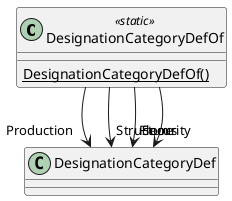 @startuml
class DesignationCategoryDefOf <<static>> {
    {static} DesignationCategoryDefOf()
}
DesignationCategoryDefOf --> "Production" DesignationCategoryDef
DesignationCategoryDefOf --> "Structure" DesignationCategoryDef
DesignationCategoryDefOf --> "Security" DesignationCategoryDef
DesignationCategoryDefOf --> "Floors" DesignationCategoryDef
@enduml
